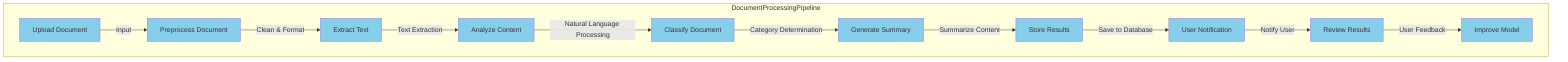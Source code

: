graph TD
    style A fill:#87CEEB
    style B fill:#87CEEB
    style C fill:#87CEEB
    style D fill:#87CEEB
    style E fill:#87CEEB
    style F fill:#87CEEB
    style G fill:#87CEEB
    style H fill:#87CEEB
    style I fill:#87CEEB
    style J fill:#87CEEB

    subgraph DocumentProcessingPipeline
        A[Upload Document] -->|Input| B[Preprocess Document]
        B -->|Clean & Format| C[Extract Text]
        C -->|Text Extraction| D[Analyze Content]
        D -->|Natural Language Processing| E[Classify Document]
        E -->|Category Determination| F[Generate Summary]
        F -->|Summarize Content| G[Store Results]
        G -->|Save to Database| H[User Notification]
        H -->|Notify User| I[Review Results]
        I -->|User Feedback| J[Improve Model]
    end